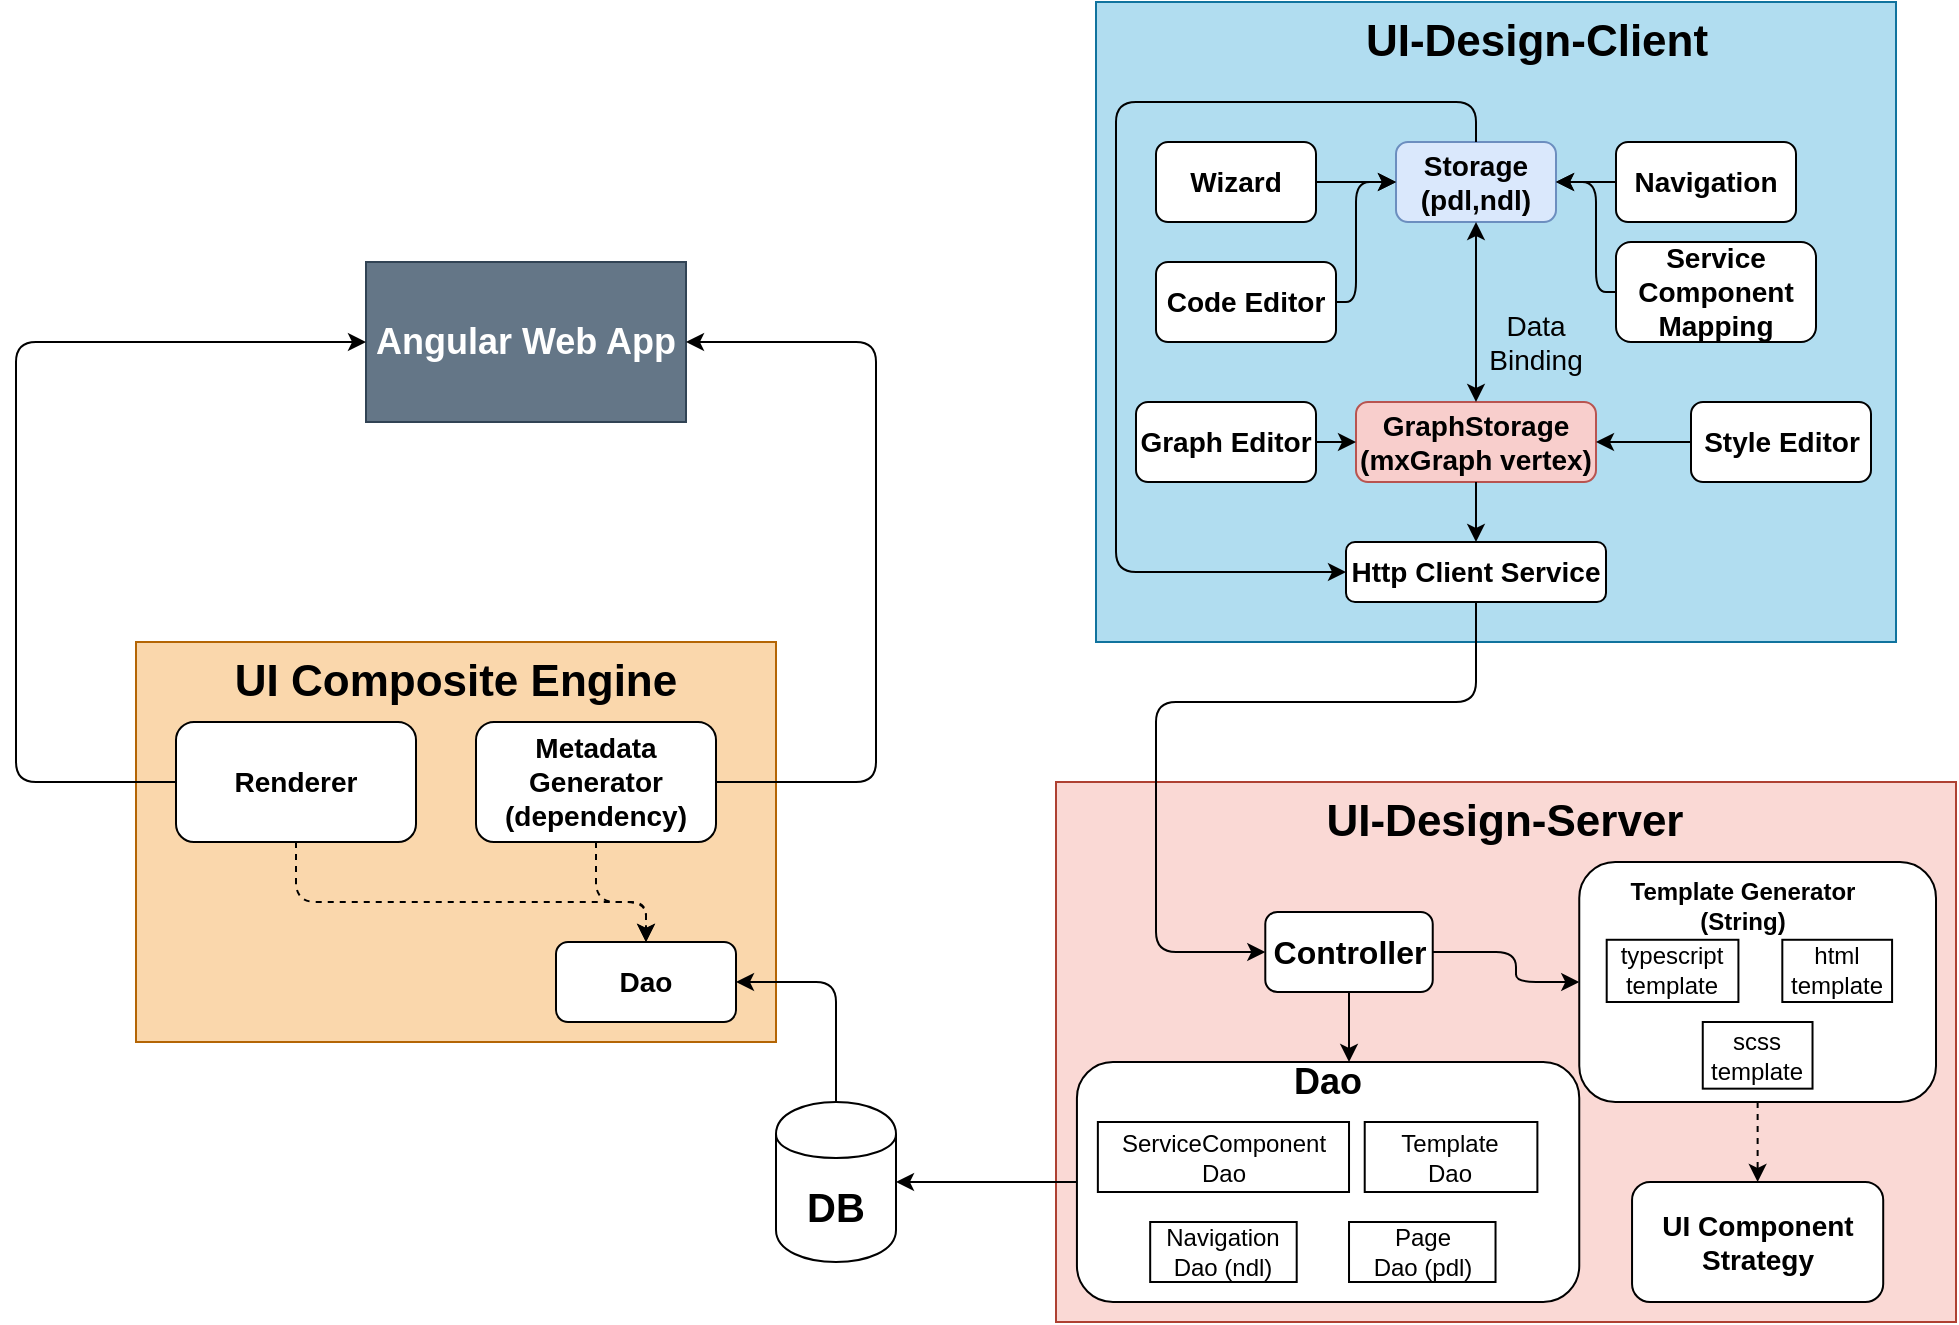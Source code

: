 <mxfile version="13.1.3">
    <diagram id="6hGFLwfOUW9BJ-s0fimq" name="Page-1">
        <mxGraphModel dx="1574" dy="652" grid="1" gridSize="10" guides="1" tooltips="1" connect="1" arrows="1" fold="1" page="1" pageScale="1" pageWidth="827" pageHeight="1169" math="0" shadow="0">
            <root>
                <mxCell id="0"/>
                <mxCell id="1" parent="0"/>
                <mxCell id="33" value="" style="group;fillColor=#b1ddf0;strokeColor=#10739e;" parent="1" vertex="1" connectable="0">
                    <mxGeometry x="100" y="110" width="400" height="300" as="geometry"/>
                </mxCell>
                <mxCell id="32" value="" style="group;fillColor=#b1ddf0;strokeColor=#10739e;" parent="33" vertex="1" connectable="0">
                    <mxGeometry width="400" height="300" as="geometry"/>
                </mxCell>
                <mxCell id="6" value="" style="rounded=0;whiteSpace=wrap;html=1;fillColor=#b1ddf0;strokeColor=#10739e;" parent="32" vertex="1">
                    <mxGeometry y="-20" width="400" height="320" as="geometry"/>
                </mxCell>
                <mxCell id="7" value="&lt;font size=&quot;1&quot;&gt;&lt;b style=&quot;font-size: 22px&quot;&gt;UI-Design-Client&lt;/b&gt;&lt;/font&gt;" style="text;html=1;strokeColor=none;fillColor=none;align=center;verticalAlign=middle;whiteSpace=wrap;rounded=0;" parent="32" vertex="1">
                    <mxGeometry x="128.75" y="-10" width="182.5" height="20" as="geometry"/>
                </mxCell>
                <mxCell id="8" value="&lt;font style=&quot;font-size: 14px&quot;&gt;&lt;b&gt;Wizard&lt;/b&gt;&lt;/font&gt;" style="rounded=1;whiteSpace=wrap;html=1;" parent="32" vertex="1">
                    <mxGeometry x="30" y="50" width="80" height="40" as="geometry"/>
                </mxCell>
                <mxCell id="9" value="&lt;font style=&quot;font-size: 14px&quot;&gt;&lt;b&gt;Storage&lt;br&gt;(pdl,ndl)&lt;/b&gt;&lt;/font&gt;" style="rounded=1;whiteSpace=wrap;html=1;fillColor=#dae8fc;strokeColor=#6c8ebf;" parent="32" vertex="1">
                    <mxGeometry x="150" y="50" width="80" height="40" as="geometry"/>
                </mxCell>
                <mxCell id="10" value="&lt;span style=&quot;font-size: 14px&quot;&gt;&lt;b&gt;GraphStorage&lt;br&gt;(mxGraph vertex)&lt;br&gt;&lt;/b&gt;&lt;/span&gt;" style="rounded=1;whiteSpace=wrap;html=1;fillColor=#f8cecc;strokeColor=#b85450;" parent="32" vertex="1">
                    <mxGeometry x="130" y="180" width="120" height="40" as="geometry"/>
                </mxCell>
                <mxCell id="12" value="" style="endArrow=classic;startArrow=classic;html=1;exitX=0.5;exitY=0;exitDx=0;exitDy=0;entryX=0.5;entryY=1;entryDx=0;entryDy=0;" parent="32" source="10" target="9" edge="1">
                    <mxGeometry width="50" height="50" relative="1" as="geometry">
                        <mxPoint x="240" y="160" as="sourcePoint"/>
                        <mxPoint x="290" y="110" as="targetPoint"/>
                    </mxGeometry>
                </mxCell>
                <mxCell id="13" value="&lt;b style=&quot;font-size: 14px&quot;&gt;Style Editor&lt;/b&gt;" style="rounded=1;whiteSpace=wrap;html=1;" parent="32" vertex="1">
                    <mxGeometry x="297.5" y="180" width="90" height="40" as="geometry"/>
                </mxCell>
                <mxCell id="15" value="" style="endArrow=classic;html=1;exitX=1;exitY=0.5;exitDx=0;exitDy=0;entryX=0;entryY=0.5;entryDx=0;entryDy=0;" parent="32" source="8" target="9" edge="1">
                    <mxGeometry width="50" height="50" relative="1" as="geometry">
                        <mxPoint x="240" y="160" as="sourcePoint"/>
                        <mxPoint x="290" y="110" as="targetPoint"/>
                    </mxGeometry>
                </mxCell>
                <mxCell id="17" value="" style="endArrow=classic;html=1;exitX=0;exitY=0.5;exitDx=0;exitDy=0;entryX=1;entryY=0.5;entryDx=0;entryDy=0;" parent="32" source="13" target="10" edge="1">
                    <mxGeometry width="50" height="50" relative="1" as="geometry">
                        <mxPoint x="240" y="160" as="sourcePoint"/>
                        <mxPoint x="290" y="110" as="targetPoint"/>
                    </mxGeometry>
                </mxCell>
                <mxCell id="18" value="&lt;span style=&quot;font-size: 14px&quot;&gt;&lt;b&gt;Navigation&lt;/b&gt;&lt;/span&gt;" style="rounded=1;whiteSpace=wrap;html=1;" parent="32" vertex="1">
                    <mxGeometry x="260" y="50" width="90" height="40" as="geometry"/>
                </mxCell>
                <mxCell id="19" value="" style="endArrow=classic;html=1;exitX=0;exitY=0.5;exitDx=0;exitDy=0;entryX=1;entryY=0.5;entryDx=0;entryDy=0;" parent="32" source="18" target="9" edge="1">
                    <mxGeometry width="50" height="50" relative="1" as="geometry">
                        <mxPoint x="240" y="160" as="sourcePoint"/>
                        <mxPoint x="290" y="110" as="targetPoint"/>
                    </mxGeometry>
                </mxCell>
                <mxCell id="21" value="&lt;font style=&quot;font-size: 14px&quot;&gt;&lt;b&gt;Service Component Mapping&lt;/b&gt;&lt;/font&gt;" style="rounded=1;whiteSpace=wrap;html=1;" parent="32" vertex="1">
                    <mxGeometry x="260" y="100" width="100" height="50" as="geometry"/>
                </mxCell>
                <mxCell id="22" value="" style="endArrow=classic;html=1;exitX=0;exitY=0.5;exitDx=0;exitDy=0;entryX=1;entryY=0.5;entryDx=0;entryDy=0;" parent="32" source="21" target="9" edge="1">
                    <mxGeometry width="50" height="50" relative="1" as="geometry">
                        <mxPoint x="240" y="160" as="sourcePoint"/>
                        <mxPoint x="290" y="110" as="targetPoint"/>
                        <Array as="points">
                            <mxPoint x="250" y="125"/>
                            <mxPoint x="250" y="70"/>
                        </Array>
                    </mxGeometry>
                </mxCell>
                <mxCell id="23" value="&lt;b style=&quot;font-size: 14px&quot;&gt;Code Editor&lt;/b&gt;" style="rounded=1;whiteSpace=wrap;html=1;" parent="32" vertex="1">
                    <mxGeometry x="30" y="110" width="90" height="40" as="geometry"/>
                </mxCell>
                <mxCell id="24" value="&lt;b style=&quot;font-size: 14px&quot;&gt;Graph Editor&lt;/b&gt;" style="rounded=1;whiteSpace=wrap;html=1;" parent="32" vertex="1">
                    <mxGeometry x="20" y="180" width="90" height="40" as="geometry"/>
                </mxCell>
                <mxCell id="25" value="" style="endArrow=classic;html=1;exitX=1;exitY=0.5;exitDx=0;exitDy=0;entryX=0;entryY=0.5;entryDx=0;entryDy=0;" parent="32" source="23" target="9" edge="1">
                    <mxGeometry width="50" height="50" relative="1" as="geometry">
                        <mxPoint x="240" y="160" as="sourcePoint"/>
                        <mxPoint x="290" y="110" as="targetPoint"/>
                        <Array as="points">
                            <mxPoint x="130" y="130"/>
                            <mxPoint x="130" y="70"/>
                        </Array>
                    </mxGeometry>
                </mxCell>
                <mxCell id="26" value="" style="endArrow=classic;html=1;exitX=1;exitY=0.5;exitDx=0;exitDy=0;entryX=0;entryY=0.5;entryDx=0;entryDy=0;" parent="32" source="24" target="10" edge="1">
                    <mxGeometry width="50" height="50" relative="1" as="geometry">
                        <mxPoint x="240" y="160" as="sourcePoint"/>
                        <mxPoint x="290" y="110" as="targetPoint"/>
                    </mxGeometry>
                </mxCell>
                <mxCell id="27" value="&lt;font style=&quot;font-size: 14px&quot;&gt;&lt;b&gt;Http Client Service&lt;/b&gt;&lt;/font&gt;" style="rounded=1;whiteSpace=wrap;html=1;" parent="32" vertex="1">
                    <mxGeometry x="125" y="250" width="130" height="30" as="geometry"/>
                </mxCell>
                <mxCell id="28" value="" style="endArrow=classic;html=1;exitX=0.5;exitY=0;exitDx=0;exitDy=0;entryX=0;entryY=0.5;entryDx=0;entryDy=0;" parent="32" source="9" target="27" edge="1">
                    <mxGeometry width="50" height="50" relative="1" as="geometry">
                        <mxPoint x="240" y="160" as="sourcePoint"/>
                        <mxPoint x="290" y="110" as="targetPoint"/>
                        <Array as="points">
                            <mxPoint x="190" y="30"/>
                            <mxPoint x="10" y="30"/>
                            <mxPoint x="10" y="265"/>
                        </Array>
                    </mxGeometry>
                </mxCell>
                <mxCell id="29" value="" style="endArrow=classic;html=1;exitX=0.5;exitY=1;exitDx=0;exitDy=0;entryX=0.5;entryY=0;entryDx=0;entryDy=0;" parent="32" source="10" target="27" edge="1">
                    <mxGeometry width="50" height="50" relative="1" as="geometry">
                        <mxPoint x="240" y="160" as="sourcePoint"/>
                        <mxPoint x="290" y="110" as="targetPoint"/>
                    </mxGeometry>
                </mxCell>
                <mxCell id="30" value="&lt;font style=&quot;font-size: 14px&quot;&gt;Data Binding&lt;/font&gt;" style="text;html=1;strokeColor=none;fillColor=none;align=center;verticalAlign=middle;whiteSpace=wrap;rounded=0;" parent="32" vertex="1">
                    <mxGeometry x="200" y="140" width="40" height="20" as="geometry"/>
                </mxCell>
                <mxCell id="61" value="" style="group;fillColor=#fad9d5;strokeColor=#ae4132;" parent="1" vertex="1" connectable="0">
                    <mxGeometry x="80" y="480" width="450" height="270" as="geometry"/>
                </mxCell>
                <mxCell id="34" value="" style="rounded=0;whiteSpace=wrap;html=1;fillColor=#fad9d5;strokeColor=#ae4132;" parent="61" vertex="1">
                    <mxGeometry width="450.0" height="270" as="geometry"/>
                </mxCell>
                <mxCell id="35" value="&lt;font size=&quot;1&quot;&gt;&lt;b style=&quot;font-size: 22px&quot;&gt;UI-Design-Server&lt;/b&gt;&lt;/font&gt;" style="text;html=1;strokeColor=none;fillColor=none;align=center;verticalAlign=middle;whiteSpace=wrap;rounded=0;" parent="61" vertex="1">
                    <mxGeometry x="124.273" y="10" width="201.453" height="20" as="geometry"/>
                </mxCell>
                <mxCell id="37" value="&lt;b&gt;&lt;font style=&quot;font-size: 16px&quot;&gt;Controller&lt;/font&gt;&lt;/b&gt;" style="rounded=1;whiteSpace=wrap;html=1;" parent="61" vertex="1">
                    <mxGeometry x="104.651" y="65" width="83.721" height="40" as="geometry"/>
                </mxCell>
                <mxCell id="40" value="&lt;font style=&quot;font-size: 14px&quot;&gt;&lt;b&gt;UI Component Strategy&lt;/b&gt;&lt;/font&gt;" style="rounded=1;whiteSpace=wrap;html=1;" parent="61" vertex="1">
                    <mxGeometry x="288.026" y="200" width="125.581" height="60" as="geometry"/>
                </mxCell>
                <mxCell id="49" value="" style="group" parent="61" vertex="1" connectable="0">
                    <mxGeometry x="261.63" y="40" width="178.37" height="120" as="geometry"/>
                </mxCell>
                <mxCell id="41" value="" style="rounded=1;whiteSpace=wrap;html=1;" parent="49" vertex="1">
                    <mxGeometry width="178.37" height="120" as="geometry"/>
                </mxCell>
                <mxCell id="42" value="&lt;b&gt;Template Generator&lt;br&gt;(String)&lt;br&gt;&lt;/b&gt;" style="text;html=1;strokeColor=none;fillColor=none;align=center;verticalAlign=middle;whiteSpace=wrap;rounded=0;" parent="49" vertex="1">
                    <mxGeometry x="20" y="11.11" width="122.7" height="22.22" as="geometry"/>
                </mxCell>
                <mxCell id="43" value="scss&lt;br&gt;template" style="rounded=0;whiteSpace=wrap;html=1;" parent="49" vertex="1">
                    <mxGeometry x="61.75" y="80" width="54.88" height="33.33" as="geometry"/>
                </mxCell>
                <mxCell id="44" value="typescript&lt;br&gt;template" style="rounded=0;whiteSpace=wrap;html=1;" parent="49" vertex="1">
                    <mxGeometry x="13.72" y="38.89" width="65.86" height="31.11" as="geometry"/>
                </mxCell>
                <mxCell id="47" value="html&lt;br&gt;template" style="rounded=0;whiteSpace=wrap;html=1;" parent="49" vertex="1">
                    <mxGeometry x="101.53" y="38.89" width="54.88" height="31.11" as="geometry"/>
                </mxCell>
                <mxCell id="50" value="" style="endArrow=classic;html=1;dashed=1;exitX=0.5;exitY=1;exitDx=0;exitDy=0;entryX=0.5;entryY=0;entryDx=0;entryDy=0;" parent="61" source="41" target="40" edge="1">
                    <mxGeometry width="50" height="50" relative="1" as="geometry">
                        <mxPoint x="356.86" y="130" as="sourcePoint"/>
                        <mxPoint x="356.86" y="200" as="targetPoint"/>
                    </mxGeometry>
                </mxCell>
                <mxCell id="58" value="" style="group" parent="61" vertex="1" connectable="0">
                    <mxGeometry x="10.465" y="140" width="251.163" height="120" as="geometry"/>
                </mxCell>
                <mxCell id="36" value="" style="rounded=1;whiteSpace=wrap;html=1;" parent="58" vertex="1">
                    <mxGeometry width="251.163" height="120" as="geometry"/>
                </mxCell>
                <mxCell id="38" value="&lt;font size=&quot;1&quot;&gt;&lt;b style=&quot;font-size: 18px&quot;&gt;Dao&lt;/b&gt;&lt;/font&gt;" style="text;html=1;strokeColor=none;fillColor=none;align=center;verticalAlign=middle;whiteSpace=wrap;rounded=0;" parent="58" vertex="1">
                    <mxGeometry x="104.651" width="41.86" height="20" as="geometry"/>
                </mxCell>
                <mxCell id="53" value="ServiceComponent&lt;br&gt;Dao" style="rounded=0;whiteSpace=wrap;html=1;" parent="58" vertex="1">
                    <mxGeometry x="10.465" y="30" width="125.581" height="35" as="geometry"/>
                </mxCell>
                <mxCell id="55" value="Template&lt;br&gt;Dao" style="rounded=0;whiteSpace=wrap;html=1;" parent="58" vertex="1">
                    <mxGeometry x="143.895" y="30" width="86.337" height="35" as="geometry"/>
                </mxCell>
                <mxCell id="56" value="Page&lt;br&gt;Dao (pdl)" style="rounded=0;whiteSpace=wrap;html=1;" parent="58" vertex="1">
                    <mxGeometry x="136.047" y="80" width="73.256" height="30" as="geometry"/>
                </mxCell>
                <mxCell id="57" value="Navigation&lt;br&gt;Dao (ndl)" style="rounded=0;whiteSpace=wrap;html=1;" parent="58" vertex="1">
                    <mxGeometry x="36.628" y="80" width="73.256" height="30" as="geometry"/>
                </mxCell>
                <mxCell id="59" value="" style="endArrow=classic;html=1;exitX=0.5;exitY=1;exitDx=0;exitDy=0;entryX=0.75;entryY=0;entryDx=0;entryDy=0;" parent="61" source="37" target="38" edge="1">
                    <mxGeometry width="50" height="50" relative="1" as="geometry">
                        <mxPoint x="240.698" y="60" as="sourcePoint"/>
                        <mxPoint x="293.023" y="10" as="targetPoint"/>
                    </mxGeometry>
                </mxCell>
                <mxCell id="60" value="" style="endArrow=classic;html=1;exitX=1;exitY=0.5;exitDx=0;exitDy=0;entryX=0;entryY=0.5;entryDx=0;entryDy=0;" parent="61" source="37" target="41" edge="1">
                    <mxGeometry width="50" height="50" relative="1" as="geometry">
                        <mxPoint x="240.698" y="60" as="sourcePoint"/>
                        <mxPoint x="293.023" y="10" as="targetPoint"/>
                        <Array as="points">
                            <mxPoint x="230" y="85"/>
                            <mxPoint x="230" y="100"/>
                        </Array>
                    </mxGeometry>
                </mxCell>
                <mxCell id="62" value="" style="endArrow=classic;html=1;exitX=0.5;exitY=1;exitDx=0;exitDy=0;entryX=0;entryY=0.5;entryDx=0;entryDy=0;" parent="1" source="27" target="37" edge="1">
                    <mxGeometry width="50" height="50" relative="1" as="geometry">
                        <mxPoint x="260" y="490" as="sourcePoint"/>
                        <mxPoint x="310" y="440" as="targetPoint"/>
                        <Array as="points">
                            <mxPoint x="290" y="440"/>
                            <mxPoint x="130" y="440"/>
                            <mxPoint x="130" y="565"/>
                        </Array>
                    </mxGeometry>
                </mxCell>
                <mxCell id="63" value="&lt;font style=&quot;font-size: 20px&quot;&gt;&lt;b&gt;DB&lt;/b&gt;&lt;/font&gt;" style="shape=cylinder;whiteSpace=wrap;html=1;boundedLbl=1;backgroundOutline=1;" parent="1" vertex="1">
                    <mxGeometry x="-60" y="640" width="60" height="80" as="geometry"/>
                </mxCell>
                <mxCell id="64" value="" style="endArrow=classic;html=1;exitX=0;exitY=0.5;exitDx=0;exitDy=0;entryX=1;entryY=0.5;entryDx=0;entryDy=0;" parent="1" source="36" target="63" edge="1">
                    <mxGeometry width="50" height="50" relative="1" as="geometry">
                        <mxPoint x="320" y="530" as="sourcePoint"/>
                        <mxPoint x="370" y="480" as="targetPoint"/>
                    </mxGeometry>
                </mxCell>
                <mxCell id="65" value="" style="rounded=0;whiteSpace=wrap;html=1;fillColor=#fad7ac;strokeColor=#b46504;" parent="1" vertex="1">
                    <mxGeometry x="-380" y="410" width="320" height="200" as="geometry"/>
                </mxCell>
                <mxCell id="66" value="&lt;font style=&quot;font-size: 22px&quot;&gt;&lt;b&gt;UI Composite Engine&lt;/b&gt;&lt;/font&gt;" style="text;html=1;strokeColor=none;fillColor=none;align=center;verticalAlign=middle;whiteSpace=wrap;rounded=0;" parent="1" vertex="1">
                    <mxGeometry x="-335" y="420" width="230" height="20" as="geometry"/>
                </mxCell>
                <mxCell id="67" value="&lt;font style=&quot;font-size: 14px&quot;&gt;&lt;b&gt;Metadata&lt;br&gt;Generator (dependency)&lt;/b&gt;&lt;/font&gt;" style="rounded=1;whiteSpace=wrap;html=1;" parent="1" vertex="1">
                    <mxGeometry x="-210" y="450" width="120" height="60" as="geometry"/>
                </mxCell>
                <mxCell id="68" value="&lt;font style=&quot;font-size: 14px&quot;&gt;&lt;b&gt;Dao&lt;/b&gt;&lt;/font&gt;" style="rounded=1;whiteSpace=wrap;html=1;" parent="1" vertex="1">
                    <mxGeometry x="-170" y="560" width="90" height="40" as="geometry"/>
                </mxCell>
                <mxCell id="70" value="" style="endArrow=classic;html=1;exitX=0.5;exitY=0;exitDx=0;exitDy=0;entryX=1;entryY=0.5;entryDx=0;entryDy=0;" parent="1" source="63" target="68" edge="1">
                    <mxGeometry width="50" height="50" relative="1" as="geometry">
                        <mxPoint x="-190" y="490" as="sourcePoint"/>
                        <mxPoint x="-140" y="440" as="targetPoint"/>
                        <Array as="points">
                            <mxPoint x="-30" y="580"/>
                        </Array>
                    </mxGeometry>
                </mxCell>
                <mxCell id="71" value="&lt;font style=&quot;font-size: 14px&quot;&gt;&lt;b&gt;Renderer&lt;/b&gt;&lt;/font&gt;" style="rounded=1;whiteSpace=wrap;html=1;" parent="1" vertex="1">
                    <mxGeometry x="-360" y="450" width="120" height="60" as="geometry"/>
                </mxCell>
                <mxCell id="72" value="&lt;font style=&quot;font-size: 18px&quot;&gt;&lt;b&gt;Angular Web App&lt;/b&gt;&lt;/font&gt;" style="rounded=0;whiteSpace=wrap;html=1;fillColor=#647687;strokeColor=#314354;fontColor=#ffffff;" vertex="1" parent="1">
                    <mxGeometry x="-265" y="220" width="160" height="80" as="geometry"/>
                </mxCell>
                <mxCell id="73" value="" style="endArrow=classic;html=1;exitX=0;exitY=0.5;exitDx=0;exitDy=0;entryX=0;entryY=0.5;entryDx=0;entryDy=0;" edge="1" parent="1" source="71" target="72">
                    <mxGeometry width="50" height="50" relative="1" as="geometry">
                        <mxPoint x="-120" y="450" as="sourcePoint"/>
                        <mxPoint x="-70" y="400" as="targetPoint"/>
                        <Array as="points">
                            <mxPoint x="-440" y="480"/>
                            <mxPoint x="-440" y="260"/>
                        </Array>
                    </mxGeometry>
                </mxCell>
                <mxCell id="74" value="" style="endArrow=classic;html=1;exitX=1;exitY=0.5;exitDx=0;exitDy=0;entryX=1;entryY=0.5;entryDx=0;entryDy=0;" edge="1" parent="1" source="67" target="72">
                    <mxGeometry width="50" height="50" relative="1" as="geometry">
                        <mxPoint x="-130" y="450" as="sourcePoint"/>
                        <mxPoint x="-80" y="400" as="targetPoint"/>
                        <Array as="points">
                            <mxPoint x="-10" y="480"/>
                            <mxPoint x="-10" y="260"/>
                        </Array>
                    </mxGeometry>
                </mxCell>
                <mxCell id="75" value="" style="endArrow=classic;html=1;exitX=0.5;exitY=1;exitDx=0;exitDy=0;entryX=0.5;entryY=0;entryDx=0;entryDy=0;dashed=1;" edge="1" parent="1" source="71" target="68">
                    <mxGeometry width="50" height="50" relative="1" as="geometry">
                        <mxPoint x="-130" y="450" as="sourcePoint"/>
                        <mxPoint x="-80" y="400" as="targetPoint"/>
                        <Array as="points">
                            <mxPoint x="-300" y="540"/>
                            <mxPoint x="-125" y="540"/>
                        </Array>
                    </mxGeometry>
                </mxCell>
                <mxCell id="76" value="" style="endArrow=classic;html=1;exitX=0.5;exitY=1;exitDx=0;exitDy=0;entryX=0.5;entryY=0;entryDx=0;entryDy=0;dashed=1;" edge="1" parent="1" source="67" target="68">
                    <mxGeometry width="50" height="50" relative="1" as="geometry">
                        <mxPoint x="-130" y="450" as="sourcePoint"/>
                        <mxPoint x="-80" y="400" as="targetPoint"/>
                        <Array as="points">
                            <mxPoint x="-150" y="540"/>
                            <mxPoint x="-125" y="540"/>
                        </Array>
                    </mxGeometry>
                </mxCell>
            </root>
        </mxGraphModel>
    </diagram>
</mxfile>